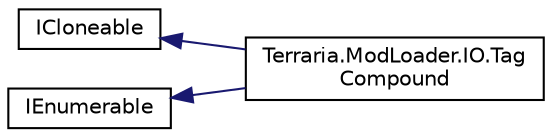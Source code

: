 digraph "Graphical Class Hierarchy"
{
 // LATEX_PDF_SIZE
  edge [fontname="Helvetica",fontsize="10",labelfontname="Helvetica",labelfontsize="10"];
  node [fontname="Helvetica",fontsize="10",shape=record];
  rankdir="LR";
  Node0 [label="ICloneable",height=0.2,width=0.4,color="black", fillcolor="white", style="filled",URL="$class_i_cloneable.html",tooltip=" "];
  Node0 -> Node1 [dir="back",color="midnightblue",fontsize="10",style="solid",fontname="Helvetica"];
  Node1 [label="Terraria.ModLoader.IO.Tag\lCompound",height=0.2,width=0.4,color="black", fillcolor="white", style="filled",URL="$class_terraria_1_1_mod_loader_1_1_i_o_1_1_tag_compound.html",tooltip=" "];
  Node2 [label="IEnumerable",height=0.2,width=0.4,color="black", fillcolor="white", style="filled",URL="$class_i_enumerable.html",tooltip=" "];
  Node2 -> Node1 [dir="back",color="midnightblue",fontsize="10",style="solid",fontname="Helvetica"];
}
